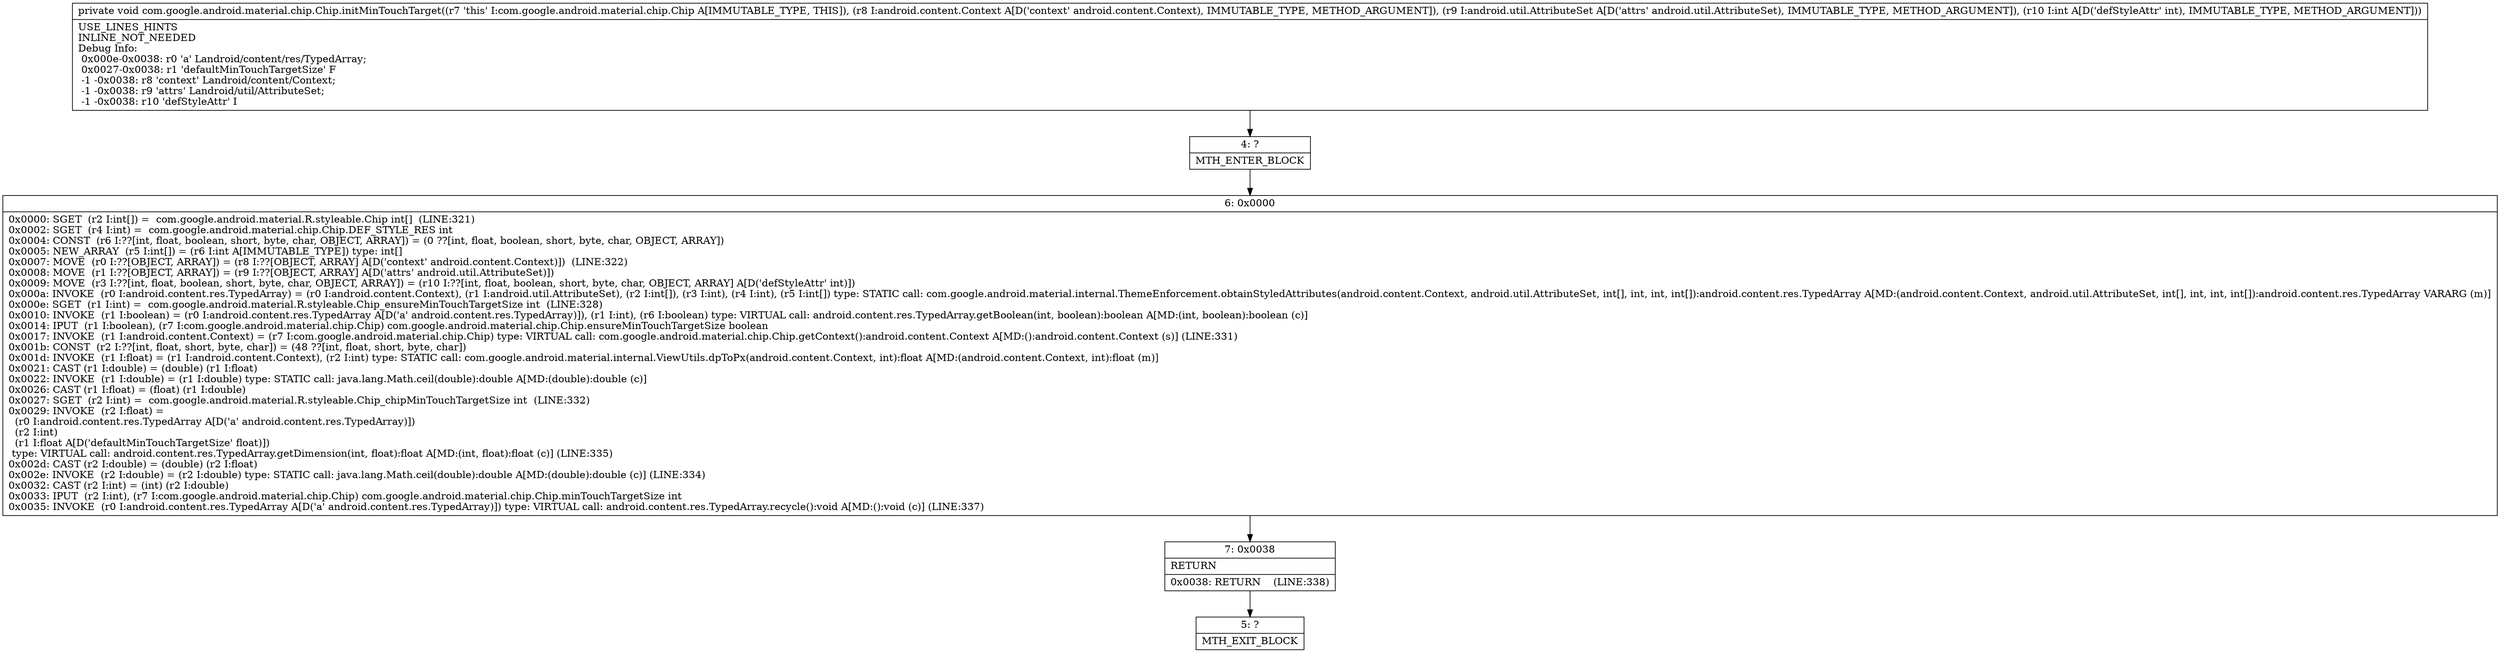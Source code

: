 digraph "CFG forcom.google.android.material.chip.Chip.initMinTouchTarget(Landroid\/content\/Context;Landroid\/util\/AttributeSet;I)V" {
Node_4 [shape=record,label="{4\:\ ?|MTH_ENTER_BLOCK\l}"];
Node_6 [shape=record,label="{6\:\ 0x0000|0x0000: SGET  (r2 I:int[]) =  com.google.android.material.R.styleable.Chip int[]  (LINE:321)\l0x0002: SGET  (r4 I:int) =  com.google.android.material.chip.Chip.DEF_STYLE_RES int \l0x0004: CONST  (r6 I:??[int, float, boolean, short, byte, char, OBJECT, ARRAY]) = (0 ??[int, float, boolean, short, byte, char, OBJECT, ARRAY]) \l0x0005: NEW_ARRAY  (r5 I:int[]) = (r6 I:int A[IMMUTABLE_TYPE]) type: int[] \l0x0007: MOVE  (r0 I:??[OBJECT, ARRAY]) = (r8 I:??[OBJECT, ARRAY] A[D('context' android.content.Context)])  (LINE:322)\l0x0008: MOVE  (r1 I:??[OBJECT, ARRAY]) = (r9 I:??[OBJECT, ARRAY] A[D('attrs' android.util.AttributeSet)]) \l0x0009: MOVE  (r3 I:??[int, float, boolean, short, byte, char, OBJECT, ARRAY]) = (r10 I:??[int, float, boolean, short, byte, char, OBJECT, ARRAY] A[D('defStyleAttr' int)]) \l0x000a: INVOKE  (r0 I:android.content.res.TypedArray) = (r0 I:android.content.Context), (r1 I:android.util.AttributeSet), (r2 I:int[]), (r3 I:int), (r4 I:int), (r5 I:int[]) type: STATIC call: com.google.android.material.internal.ThemeEnforcement.obtainStyledAttributes(android.content.Context, android.util.AttributeSet, int[], int, int, int[]):android.content.res.TypedArray A[MD:(android.content.Context, android.util.AttributeSet, int[], int, int, int[]):android.content.res.TypedArray VARARG (m)]\l0x000e: SGET  (r1 I:int) =  com.google.android.material.R.styleable.Chip_ensureMinTouchTargetSize int  (LINE:328)\l0x0010: INVOKE  (r1 I:boolean) = (r0 I:android.content.res.TypedArray A[D('a' android.content.res.TypedArray)]), (r1 I:int), (r6 I:boolean) type: VIRTUAL call: android.content.res.TypedArray.getBoolean(int, boolean):boolean A[MD:(int, boolean):boolean (c)]\l0x0014: IPUT  (r1 I:boolean), (r7 I:com.google.android.material.chip.Chip) com.google.android.material.chip.Chip.ensureMinTouchTargetSize boolean \l0x0017: INVOKE  (r1 I:android.content.Context) = (r7 I:com.google.android.material.chip.Chip) type: VIRTUAL call: com.google.android.material.chip.Chip.getContext():android.content.Context A[MD:():android.content.Context (s)] (LINE:331)\l0x001b: CONST  (r2 I:??[int, float, short, byte, char]) = (48 ??[int, float, short, byte, char]) \l0x001d: INVOKE  (r1 I:float) = (r1 I:android.content.Context), (r2 I:int) type: STATIC call: com.google.android.material.internal.ViewUtils.dpToPx(android.content.Context, int):float A[MD:(android.content.Context, int):float (m)]\l0x0021: CAST (r1 I:double) = (double) (r1 I:float) \l0x0022: INVOKE  (r1 I:double) = (r1 I:double) type: STATIC call: java.lang.Math.ceil(double):double A[MD:(double):double (c)]\l0x0026: CAST (r1 I:float) = (float) (r1 I:double) \l0x0027: SGET  (r2 I:int) =  com.google.android.material.R.styleable.Chip_chipMinTouchTargetSize int  (LINE:332)\l0x0029: INVOKE  (r2 I:float) = \l  (r0 I:android.content.res.TypedArray A[D('a' android.content.res.TypedArray)])\l  (r2 I:int)\l  (r1 I:float A[D('defaultMinTouchTargetSize' float)])\l type: VIRTUAL call: android.content.res.TypedArray.getDimension(int, float):float A[MD:(int, float):float (c)] (LINE:335)\l0x002d: CAST (r2 I:double) = (double) (r2 I:float) \l0x002e: INVOKE  (r2 I:double) = (r2 I:double) type: STATIC call: java.lang.Math.ceil(double):double A[MD:(double):double (c)] (LINE:334)\l0x0032: CAST (r2 I:int) = (int) (r2 I:double) \l0x0033: IPUT  (r2 I:int), (r7 I:com.google.android.material.chip.Chip) com.google.android.material.chip.Chip.minTouchTargetSize int \l0x0035: INVOKE  (r0 I:android.content.res.TypedArray A[D('a' android.content.res.TypedArray)]) type: VIRTUAL call: android.content.res.TypedArray.recycle():void A[MD:():void (c)] (LINE:337)\l}"];
Node_7 [shape=record,label="{7\:\ 0x0038|RETURN\l|0x0038: RETURN    (LINE:338)\l}"];
Node_5 [shape=record,label="{5\:\ ?|MTH_EXIT_BLOCK\l}"];
MethodNode[shape=record,label="{private void com.google.android.material.chip.Chip.initMinTouchTarget((r7 'this' I:com.google.android.material.chip.Chip A[IMMUTABLE_TYPE, THIS]), (r8 I:android.content.Context A[D('context' android.content.Context), IMMUTABLE_TYPE, METHOD_ARGUMENT]), (r9 I:android.util.AttributeSet A[D('attrs' android.util.AttributeSet), IMMUTABLE_TYPE, METHOD_ARGUMENT]), (r10 I:int A[D('defStyleAttr' int), IMMUTABLE_TYPE, METHOD_ARGUMENT]))  | USE_LINES_HINTS\lINLINE_NOT_NEEDED\lDebug Info:\l  0x000e\-0x0038: r0 'a' Landroid\/content\/res\/TypedArray;\l  0x0027\-0x0038: r1 'defaultMinTouchTargetSize' F\l  \-1 \-0x0038: r8 'context' Landroid\/content\/Context;\l  \-1 \-0x0038: r9 'attrs' Landroid\/util\/AttributeSet;\l  \-1 \-0x0038: r10 'defStyleAttr' I\l}"];
MethodNode -> Node_4;Node_4 -> Node_6;
Node_6 -> Node_7;
Node_7 -> Node_5;
}

